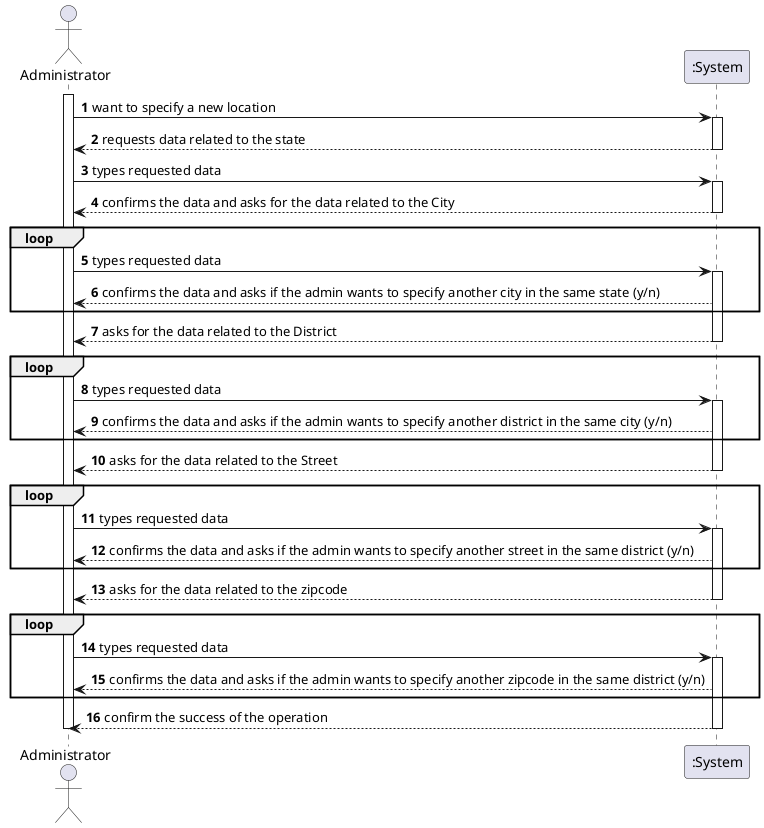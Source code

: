 @startuml
autonumber
actor "Administrator" as OE

activate OE
OE -> ":System" : want to specify a new location
activate ":System"
":System" --> OE : requests data related to the state

deactivate ":System"

OE -> ":System" : types requested data
activate ":System"
":System" --> OE : confirms the data and asks for the data related to the City
deactivate ":System"
loop
OE -> ":System" : types requested data

activate ":System"
":System" --> OE : confirms the data and asks if the admin wants to specify another city in the same state (y/n)

end loop

activate ":System"

":System" --> OE : asks for the data related to the District
deactivate ":System"
loop
OE -> ":System" : types requested data

activate ":System"
":System" --> OE : confirms the data and asks if the admin wants to specify another district in the same city (y/n)

end loop
activate ":System"

":System" --> OE : asks for the data related to the Street
deactivate ":System"
loop
OE -> ":System" : types requested data

activate ":System"
":System" --> OE : confirms the data and asks if the admin wants to specify another street in the same district (y/n)

end loop
activate ":System"

":System" --> OE : asks for the data related to the zipcode
deactivate ":System"
loop
OE -> ":System" : types requested data

activate ":System"
":System" --> OE : confirms the data and asks if the admin wants to specify another zipcode in the same district (y/n)

end loop

activate ":System"
":System" --> OE : confirm the success of the operation
deactivate ":System"
deactivate OE

@enduml